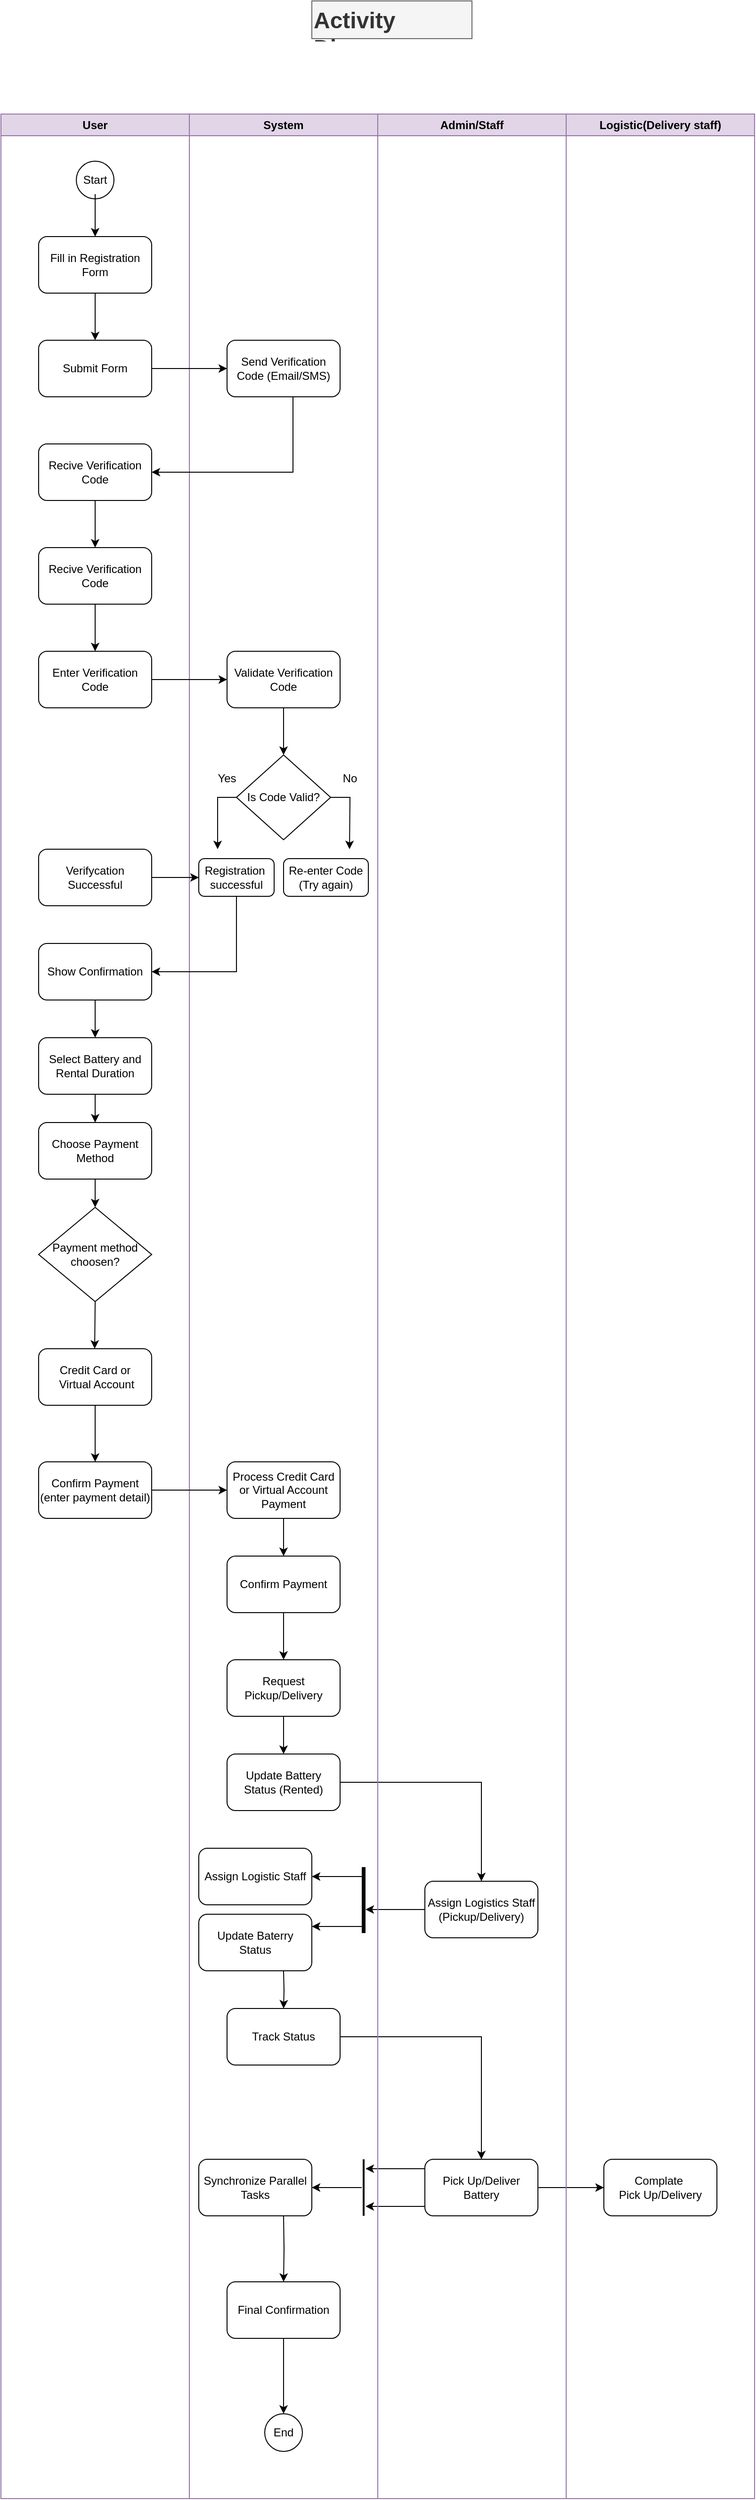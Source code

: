 <mxfile version="26.0.2">
  <diagram name="Page-1" id="RDRnv4vbCAi_AWVmZk8S">
    <mxGraphModel dx="1158" dy="689" grid="1" gridSize="10" guides="1" tooltips="1" connect="1" arrows="1" fold="1" page="1" pageScale="1" pageWidth="827" pageHeight="1169" math="0" shadow="0">
      <root>
        <mxCell id="0" />
        <mxCell id="1" parent="0" />
        <mxCell id="uGgYgPTr5N3JuMLt7G8x-1" value="User" style="swimlane;whiteSpace=wrap;html=1;fillColor=#e1d5e7;strokeColor=#9673a6;" vertex="1" parent="1">
          <mxGeometry x="10" y="220" width="200" height="2530" as="geometry" />
        </mxCell>
        <mxCell id="uGgYgPTr5N3JuMLt7G8x-2" value="Fill in Registration Form" style="rounded=1;whiteSpace=wrap;html=1;" vertex="1" parent="uGgYgPTr5N3JuMLt7G8x-1">
          <mxGeometry x="40" y="130" width="120" height="60" as="geometry" />
        </mxCell>
        <mxCell id="uGgYgPTr5N3JuMLt7G8x-9" value="" style="endArrow=classic;html=1;rounded=0;exitX=0.5;exitY=1;exitDx=0;exitDy=0;entryX=0.5;entryY=0;entryDx=0;entryDy=0;" edge="1" parent="uGgYgPTr5N3JuMLt7G8x-1" source="uGgYgPTr5N3JuMLt7G8x-2" target="uGgYgPTr5N3JuMLt7G8x-20">
          <mxGeometry width="50" height="50" relative="1" as="geometry">
            <mxPoint x="220" y="260" as="sourcePoint" />
            <mxPoint x="100" y="210" as="targetPoint" />
          </mxGeometry>
        </mxCell>
        <mxCell id="uGgYgPTr5N3JuMLt7G8x-11" value="" style="ellipse;whiteSpace=wrap;html=1;aspect=fixed;" vertex="1" parent="uGgYgPTr5N3JuMLt7G8x-1">
          <mxGeometry x="80" y="50" width="40" height="40" as="geometry" />
        </mxCell>
        <mxCell id="uGgYgPTr5N3JuMLt7G8x-20" value="Submit Form" style="rounded=1;whiteSpace=wrap;html=1;" vertex="1" parent="uGgYgPTr5N3JuMLt7G8x-1">
          <mxGeometry x="40" y="240" width="120" height="60" as="geometry" />
        </mxCell>
        <mxCell id="uGgYgPTr5N3JuMLt7G8x-21" style="edgeStyle=orthogonalEdgeStyle;rounded=0;orthogonalLoop=1;jettySize=auto;html=1;exitX=0.5;exitY=1;exitDx=0;exitDy=0;entryX=0.5;entryY=0;entryDx=0;entryDy=0;" edge="1" parent="uGgYgPTr5N3JuMLt7G8x-1" source="uGgYgPTr5N3JuMLt7G8x-12" target="uGgYgPTr5N3JuMLt7G8x-2">
          <mxGeometry relative="1" as="geometry" />
        </mxCell>
        <mxCell id="uGgYgPTr5N3JuMLt7G8x-12" value="Start" style="text;html=1;align=center;verticalAlign=middle;whiteSpace=wrap;rounded=0;" vertex="1" parent="uGgYgPTr5N3JuMLt7G8x-1">
          <mxGeometry x="70" y="55" width="60" height="30" as="geometry" />
        </mxCell>
        <mxCell id="uGgYgPTr5N3JuMLt7G8x-27" style="edgeStyle=orthogonalEdgeStyle;rounded=0;orthogonalLoop=1;jettySize=auto;html=1;exitX=0.5;exitY=1;exitDx=0;exitDy=0;entryX=0.5;entryY=0;entryDx=0;entryDy=0;" edge="1" parent="uGgYgPTr5N3JuMLt7G8x-1" source="uGgYgPTr5N3JuMLt7G8x-24" target="uGgYgPTr5N3JuMLt7G8x-23">
          <mxGeometry relative="1" as="geometry" />
        </mxCell>
        <mxCell id="uGgYgPTr5N3JuMLt7G8x-24" value="Recive Verification Code" style="rounded=1;whiteSpace=wrap;html=1;" vertex="1" parent="uGgYgPTr5N3JuMLt7G8x-1">
          <mxGeometry x="40" y="350" width="120" height="60" as="geometry" />
        </mxCell>
        <mxCell id="uGgYgPTr5N3JuMLt7G8x-33" style="edgeStyle=orthogonalEdgeStyle;rounded=0;orthogonalLoop=1;jettySize=auto;html=1;exitX=0.5;exitY=1;exitDx=0;exitDy=0;entryX=0.5;entryY=0;entryDx=0;entryDy=0;" edge="1" parent="uGgYgPTr5N3JuMLt7G8x-1" source="uGgYgPTr5N3JuMLt7G8x-23" target="uGgYgPTr5N3JuMLt7G8x-30">
          <mxGeometry relative="1" as="geometry" />
        </mxCell>
        <mxCell id="uGgYgPTr5N3JuMLt7G8x-23" value="&lt;span style=&quot;caret-color: rgb(0, 0, 0); color: rgb(0, 0, 0); font-family: Helvetica; font-size: 12px; font-style: normal; font-variant-caps: normal; font-weight: 400; letter-spacing: normal; orphans: auto; text-align: center; text-indent: 0px; text-transform: none; white-space: normal; widows: auto; word-spacing: 0px; -webkit-text-stroke-width: 0px; background-color: rgb(251, 251, 251); text-decoration: none; display: inline !important; float: none;&quot;&gt;Recive Verification Code&lt;/span&gt;" style="rounded=1;whiteSpace=wrap;html=1;" vertex="1" parent="uGgYgPTr5N3JuMLt7G8x-1">
          <mxGeometry x="40" y="460" width="120" height="60" as="geometry" />
        </mxCell>
        <mxCell id="uGgYgPTr5N3JuMLt7G8x-30" value="Enter Verification Code" style="rounded=1;whiteSpace=wrap;html=1;" vertex="1" parent="uGgYgPTr5N3JuMLt7G8x-1">
          <mxGeometry x="40" y="570" width="120" height="60" as="geometry" />
        </mxCell>
        <mxCell id="uGgYgPTr5N3JuMLt7G8x-54" value="Verifycation Successful" style="rounded=1;whiteSpace=wrap;html=1;" vertex="1" parent="uGgYgPTr5N3JuMLt7G8x-1">
          <mxGeometry x="40" y="780" width="120" height="60" as="geometry" />
        </mxCell>
        <mxCell id="uGgYgPTr5N3JuMLt7G8x-72" style="edgeStyle=orthogonalEdgeStyle;rounded=0;orthogonalLoop=1;jettySize=auto;html=1;exitX=0.5;exitY=1;exitDx=0;exitDy=0;entryX=0.5;entryY=0;entryDx=0;entryDy=0;" edge="1" parent="uGgYgPTr5N3JuMLt7G8x-1" source="uGgYgPTr5N3JuMLt7G8x-59" target="uGgYgPTr5N3JuMLt7G8x-63">
          <mxGeometry relative="1" as="geometry" />
        </mxCell>
        <mxCell id="uGgYgPTr5N3JuMLt7G8x-59" value="Show Confirmation" style="rounded=1;whiteSpace=wrap;html=1;" vertex="1" parent="uGgYgPTr5N3JuMLt7G8x-1">
          <mxGeometry x="40" y="880" width="120" height="60" as="geometry" />
        </mxCell>
        <mxCell id="uGgYgPTr5N3JuMLt7G8x-63" value="Select Battery and Rental Duration" style="rounded=1;whiteSpace=wrap;html=1;" vertex="1" parent="uGgYgPTr5N3JuMLt7G8x-1">
          <mxGeometry x="40" y="980" width="120" height="60" as="geometry" />
        </mxCell>
        <mxCell id="uGgYgPTr5N3JuMLt7G8x-64" value="Choose Payment Method" style="rounded=1;whiteSpace=wrap;html=1;" vertex="1" parent="uGgYgPTr5N3JuMLt7G8x-1">
          <mxGeometry x="40" y="1070" width="120" height="60" as="geometry" />
        </mxCell>
        <mxCell id="uGgYgPTr5N3JuMLt7G8x-65" value="Payment method choosen?" style="rhombus;whiteSpace=wrap;html=1;" vertex="1" parent="uGgYgPTr5N3JuMLt7G8x-1">
          <mxGeometry x="40" y="1160" width="120" height="100" as="geometry" />
        </mxCell>
        <mxCell id="uGgYgPTr5N3JuMLt7G8x-66" value="Credit Card or&lt;div&gt;&amp;nbsp;Virtual Account&lt;/div&gt;" style="rounded=1;whiteSpace=wrap;html=1;" vertex="1" parent="uGgYgPTr5N3JuMLt7G8x-1">
          <mxGeometry x="40" y="1310" width="120" height="60" as="geometry" />
        </mxCell>
        <mxCell id="uGgYgPTr5N3JuMLt7G8x-67" value="" style="endArrow=classic;html=1;rounded=0;exitX=0.5;exitY=1;exitDx=0;exitDy=0;" edge="1" parent="uGgYgPTr5N3JuMLt7G8x-1" source="uGgYgPTr5N3JuMLt7G8x-65">
          <mxGeometry width="50" height="50" relative="1" as="geometry">
            <mxPoint x="130" y="1280" as="sourcePoint" />
            <mxPoint x="99.5" y="1310" as="targetPoint" />
          </mxGeometry>
        </mxCell>
        <mxCell id="uGgYgPTr5N3JuMLt7G8x-68" value="" style="endArrow=classic;html=1;rounded=0;exitX=0.5;exitY=1;exitDx=0;exitDy=0;" edge="1" parent="uGgYgPTr5N3JuMLt7G8x-1" source="uGgYgPTr5N3JuMLt7G8x-66">
          <mxGeometry width="50" height="50" relative="1" as="geometry">
            <mxPoint x="70" y="1440" as="sourcePoint" />
            <mxPoint x="100" y="1430" as="targetPoint" />
          </mxGeometry>
        </mxCell>
        <mxCell id="uGgYgPTr5N3JuMLt7G8x-69" value="Confirm Payment&lt;div&gt;(enter payment detail)&lt;/div&gt;" style="rounded=1;whiteSpace=wrap;html=1;" vertex="1" parent="uGgYgPTr5N3JuMLt7G8x-1">
          <mxGeometry x="40" y="1430" width="120" height="60" as="geometry" />
        </mxCell>
        <mxCell id="uGgYgPTr5N3JuMLt7G8x-70" value="" style="endArrow=classic;html=1;rounded=0;exitX=0.5;exitY=1;exitDx=0;exitDy=0;entryX=0.5;entryY=0;entryDx=0;entryDy=0;" edge="1" parent="uGgYgPTr5N3JuMLt7G8x-1" source="uGgYgPTr5N3JuMLt7G8x-63" target="uGgYgPTr5N3JuMLt7G8x-64">
          <mxGeometry width="50" height="50" relative="1" as="geometry">
            <mxPoint x="220" y="1120" as="sourcePoint" />
            <mxPoint x="270" y="1070" as="targetPoint" />
          </mxGeometry>
        </mxCell>
        <mxCell id="uGgYgPTr5N3JuMLt7G8x-71" value="" style="endArrow=classic;html=1;rounded=0;exitX=0.5;exitY=1;exitDx=0;exitDy=0;entryX=0.5;entryY=0;entryDx=0;entryDy=0;" edge="1" parent="uGgYgPTr5N3JuMLt7G8x-1" source="uGgYgPTr5N3JuMLt7G8x-64" target="uGgYgPTr5N3JuMLt7G8x-65">
          <mxGeometry width="50" height="50" relative="1" as="geometry">
            <mxPoint x="100" y="1140" as="sourcePoint" />
            <mxPoint x="270" y="1070" as="targetPoint" />
          </mxGeometry>
        </mxCell>
        <mxCell id="uGgYgPTr5N3JuMLt7G8x-13" value="System" style="swimlane;whiteSpace=wrap;html=1;fillColor=#e1d5e7;strokeColor=#9673a6;" vertex="1" parent="1">
          <mxGeometry x="210" y="220" width="200" height="2530" as="geometry" />
        </mxCell>
        <mxCell id="uGgYgPTr5N3JuMLt7G8x-22" value="Send Verification Code (Email/SMS)" style="rounded=1;whiteSpace=wrap;html=1;" vertex="1" parent="uGgYgPTr5N3JuMLt7G8x-13">
          <mxGeometry x="40" y="240" width="120" height="60" as="geometry" />
        </mxCell>
        <mxCell id="uGgYgPTr5N3JuMLt7G8x-35" style="edgeStyle=orthogonalEdgeStyle;rounded=0;orthogonalLoop=1;jettySize=auto;html=1;exitX=0.5;exitY=1;exitDx=0;exitDy=0;entryX=0.5;entryY=0;entryDx=0;entryDy=0;" edge="1" parent="uGgYgPTr5N3JuMLt7G8x-13" source="uGgYgPTr5N3JuMLt7G8x-31" target="uGgYgPTr5N3JuMLt7G8x-34">
          <mxGeometry relative="1" as="geometry" />
        </mxCell>
        <mxCell id="uGgYgPTr5N3JuMLt7G8x-31" value="Validate Verification Code" style="rounded=1;whiteSpace=wrap;html=1;" vertex="1" parent="uGgYgPTr5N3JuMLt7G8x-13">
          <mxGeometry x="40" y="570" width="120" height="60" as="geometry" />
        </mxCell>
        <mxCell id="uGgYgPTr5N3JuMLt7G8x-36" style="edgeStyle=orthogonalEdgeStyle;rounded=0;orthogonalLoop=1;jettySize=auto;html=1;exitX=1;exitY=0.5;exitDx=0;exitDy=0;" edge="1" parent="uGgYgPTr5N3JuMLt7G8x-13" source="uGgYgPTr5N3JuMLt7G8x-34">
          <mxGeometry relative="1" as="geometry">
            <mxPoint x="170" y="780" as="targetPoint" />
          </mxGeometry>
        </mxCell>
        <mxCell id="uGgYgPTr5N3JuMLt7G8x-38" style="edgeStyle=orthogonalEdgeStyle;rounded=0;orthogonalLoop=1;jettySize=auto;html=1;exitX=0;exitY=0.5;exitDx=0;exitDy=0;" edge="1" parent="uGgYgPTr5N3JuMLt7G8x-13" source="uGgYgPTr5N3JuMLt7G8x-34">
          <mxGeometry relative="1" as="geometry">
            <mxPoint x="30" y="780" as="targetPoint" />
            <Array as="points">
              <mxPoint x="30" y="725" />
            </Array>
          </mxGeometry>
        </mxCell>
        <mxCell id="uGgYgPTr5N3JuMLt7G8x-34" value="Is Code Valid?" style="rhombus;whiteSpace=wrap;html=1;" vertex="1" parent="uGgYgPTr5N3JuMLt7G8x-13">
          <mxGeometry x="50" y="680" width="100" height="90" as="geometry" />
        </mxCell>
        <mxCell id="uGgYgPTr5N3JuMLt7G8x-39" value="Yes" style="text;html=1;align=center;verticalAlign=middle;whiteSpace=wrap;rounded=0;" vertex="1" parent="uGgYgPTr5N3JuMLt7G8x-13">
          <mxGeometry x="10" y="690" width="60" height="30" as="geometry" />
        </mxCell>
        <mxCell id="uGgYgPTr5N3JuMLt7G8x-40" value="No" style="text;html=1;align=center;verticalAlign=middle;resizable=0;points=[];autosize=1;strokeColor=none;fillColor=none;" vertex="1" parent="uGgYgPTr5N3JuMLt7G8x-13">
          <mxGeometry x="150" y="690" width="40" height="30" as="geometry" />
        </mxCell>
        <mxCell id="uGgYgPTr5N3JuMLt7G8x-41" value="Registration&amp;nbsp;&lt;div&gt;successful&lt;/div&gt;" style="rounded=1;whiteSpace=wrap;html=1;" vertex="1" parent="uGgYgPTr5N3JuMLt7G8x-13">
          <mxGeometry x="10" y="790" width="80" height="40" as="geometry" />
        </mxCell>
        <mxCell id="uGgYgPTr5N3JuMLt7G8x-52" value="Re-enter Code (Try again)" style="rounded=1;whiteSpace=wrap;html=1;" vertex="1" parent="uGgYgPTr5N3JuMLt7G8x-13">
          <mxGeometry x="100" y="790" width="90" height="40" as="geometry" />
        </mxCell>
        <mxCell id="uGgYgPTr5N3JuMLt7G8x-73" style="edgeStyle=orthogonalEdgeStyle;rounded=0;orthogonalLoop=1;jettySize=auto;html=1;exitX=0.5;exitY=1;exitDx=0;exitDy=0;entryX=0.5;entryY=0;entryDx=0;entryDy=0;" edge="1" parent="uGgYgPTr5N3JuMLt7G8x-13" source="uGgYgPTr5N3JuMLt7G8x-74" target="uGgYgPTr5N3JuMLt7G8x-78">
          <mxGeometry relative="1" as="geometry" />
        </mxCell>
        <mxCell id="uGgYgPTr5N3JuMLt7G8x-74" value="Process Credit Card or Virtual Account&lt;div&gt;Payment&lt;/div&gt;" style="rounded=1;whiteSpace=wrap;html=1;" vertex="1" parent="uGgYgPTr5N3JuMLt7G8x-13">
          <mxGeometry x="40" y="1430" width="120" height="60" as="geometry" />
        </mxCell>
        <mxCell id="uGgYgPTr5N3JuMLt7G8x-75" style="edgeStyle=orthogonalEdgeStyle;rounded=0;orthogonalLoop=1;jettySize=auto;html=1;exitX=0.5;exitY=1;exitDx=0;exitDy=0;entryX=0.5;entryY=0;entryDx=0;entryDy=0;" edge="1" parent="uGgYgPTr5N3JuMLt7G8x-13" source="uGgYgPTr5N3JuMLt7G8x-76" target="uGgYgPTr5N3JuMLt7G8x-79">
          <mxGeometry relative="1" as="geometry" />
        </mxCell>
        <mxCell id="uGgYgPTr5N3JuMLt7G8x-76" value="Request Pickup/Delivery" style="rounded=1;whiteSpace=wrap;html=1;" vertex="1" parent="uGgYgPTr5N3JuMLt7G8x-13">
          <mxGeometry x="40" y="1640" width="120" height="60" as="geometry" />
        </mxCell>
        <mxCell id="uGgYgPTr5N3JuMLt7G8x-77" style="edgeStyle=orthogonalEdgeStyle;rounded=0;orthogonalLoop=1;jettySize=auto;html=1;exitX=0.5;exitY=1;exitDx=0;exitDy=0;" edge="1" parent="uGgYgPTr5N3JuMLt7G8x-13" source="uGgYgPTr5N3JuMLt7G8x-78" target="uGgYgPTr5N3JuMLt7G8x-76">
          <mxGeometry relative="1" as="geometry" />
        </mxCell>
        <mxCell id="uGgYgPTr5N3JuMLt7G8x-78" value="Confirm Payment" style="rounded=1;whiteSpace=wrap;html=1;" vertex="1" parent="uGgYgPTr5N3JuMLt7G8x-13">
          <mxGeometry x="40" y="1530" width="120" height="60" as="geometry" />
        </mxCell>
        <mxCell id="uGgYgPTr5N3JuMLt7G8x-79" value="Update Battery&lt;div&gt;Status (Rented)&lt;/div&gt;" style="rounded=1;whiteSpace=wrap;html=1;" vertex="1" parent="uGgYgPTr5N3JuMLt7G8x-13">
          <mxGeometry x="40" y="1740" width="120" height="60" as="geometry" />
        </mxCell>
        <mxCell id="uGgYgPTr5N3JuMLt7G8x-80" value="" style="line;strokeWidth=4;html=1;perimeter=backbonePerimeter;points=[];outlineConnect=0;rotation=90;" vertex="1" parent="uGgYgPTr5N3JuMLt7G8x-13">
          <mxGeometry x="150" y="1890" width="70" height="10" as="geometry" />
        </mxCell>
        <mxCell id="uGgYgPTr5N3JuMLt7G8x-81" value="" style="endArrow=classic;html=1;rounded=0;" edge="1" parent="uGgYgPTr5N3JuMLt7G8x-13" source="uGgYgPTr5N3JuMLt7G8x-80">
          <mxGeometry width="50" height="50" relative="1" as="geometry">
            <mxPoint x="120" y="1840" as="sourcePoint" />
            <mxPoint x="130" y="1870" as="targetPoint" />
          </mxGeometry>
        </mxCell>
        <mxCell id="uGgYgPTr5N3JuMLt7G8x-82" value="" style="endArrow=classic;html=1;rounded=0;exitX=0.9;exitY=0.6;exitDx=0;exitDy=0;exitPerimeter=0;" edge="1" parent="uGgYgPTr5N3JuMLt7G8x-13" source="uGgYgPTr5N3JuMLt7G8x-80">
          <mxGeometry width="50" height="50" relative="1" as="geometry">
            <mxPoint x="80" y="1920" as="sourcePoint" />
            <mxPoint x="130" y="1923" as="targetPoint" />
          </mxGeometry>
        </mxCell>
        <mxCell id="uGgYgPTr5N3JuMLt7G8x-83" style="edgeStyle=orthogonalEdgeStyle;rounded=0;orthogonalLoop=1;jettySize=auto;html=1;exitX=0.75;exitY=1;exitDx=0;exitDy=0;entryX=0.5;entryY=0;entryDx=0;entryDy=0;" edge="1" parent="uGgYgPTr5N3JuMLt7G8x-13" target="uGgYgPTr5N3JuMLt7G8x-84">
          <mxGeometry relative="1" as="geometry">
            <mxPoint x="100" y="1970" as="sourcePoint" />
          </mxGeometry>
        </mxCell>
        <mxCell id="uGgYgPTr5N3JuMLt7G8x-84" value="Track Status" style="rounded=1;whiteSpace=wrap;html=1;" vertex="1" parent="uGgYgPTr5N3JuMLt7G8x-13">
          <mxGeometry x="40" y="2010" width="120" height="60" as="geometry" />
        </mxCell>
        <mxCell id="uGgYgPTr5N3JuMLt7G8x-86" value="" style="endArrow=classic;html=1;rounded=0;exitX=0.9;exitY=0.6;exitDx=0;exitDy=0;exitPerimeter=0;" edge="1" parent="uGgYgPTr5N3JuMLt7G8x-13">
          <mxGeometry width="50" height="50" relative="1" as="geometry">
            <mxPoint x="183" y="2200" as="sourcePoint" />
            <mxPoint x="130" y="2200" as="targetPoint" />
            <Array as="points">
              <mxPoint x="170" y="2200" />
            </Array>
          </mxGeometry>
        </mxCell>
        <mxCell id="uGgYgPTr5N3JuMLt7G8x-87" style="edgeStyle=orthogonalEdgeStyle;rounded=0;orthogonalLoop=1;jettySize=auto;html=1;exitX=0.75;exitY=1;exitDx=0;exitDy=0;entryX=0.5;entryY=0;entryDx=0;entryDy=0;" edge="1" parent="uGgYgPTr5N3JuMLt7G8x-13" target="uGgYgPTr5N3JuMLt7G8x-89">
          <mxGeometry relative="1" as="geometry">
            <mxPoint x="100" y="2230" as="sourcePoint" />
          </mxGeometry>
        </mxCell>
        <mxCell id="uGgYgPTr5N3JuMLt7G8x-88" style="edgeStyle=orthogonalEdgeStyle;rounded=0;orthogonalLoop=1;jettySize=auto;html=1;exitX=0.5;exitY=1;exitDx=0;exitDy=0;" edge="1" parent="uGgYgPTr5N3JuMLt7G8x-13" source="uGgYgPTr5N3JuMLt7G8x-89" target="uGgYgPTr5N3JuMLt7G8x-90">
          <mxGeometry relative="1" as="geometry" />
        </mxCell>
        <mxCell id="uGgYgPTr5N3JuMLt7G8x-89" value="Final Confirmation" style="rounded=1;whiteSpace=wrap;html=1;" vertex="1" parent="uGgYgPTr5N3JuMLt7G8x-13">
          <mxGeometry x="40" y="2300" width="120" height="60" as="geometry" />
        </mxCell>
        <mxCell id="uGgYgPTr5N3JuMLt7G8x-90" value="End" style="ellipse;whiteSpace=wrap;html=1;aspect=fixed;" vertex="1" parent="uGgYgPTr5N3JuMLt7G8x-13">
          <mxGeometry x="80" y="2440" width="40" height="40" as="geometry" />
        </mxCell>
        <mxCell id="uGgYgPTr5N3JuMLt7G8x-91" value="Assign Logistics Staff&lt;div&gt;(Pickup/Delivery)&lt;/div&gt;" style="rounded=1;whiteSpace=wrap;html=1;" vertex="1" parent="uGgYgPTr5N3JuMLt7G8x-13">
          <mxGeometry x="250" y="1875" width="120" height="60" as="geometry" />
        </mxCell>
        <mxCell id="uGgYgPTr5N3JuMLt7G8x-92" value="Pick Up/Deliver Battery" style="rounded=1;whiteSpace=wrap;html=1;" vertex="1" parent="uGgYgPTr5N3JuMLt7G8x-13">
          <mxGeometry x="250" y="2170" width="120" height="60" as="geometry" />
        </mxCell>
        <mxCell id="uGgYgPTr5N3JuMLt7G8x-93" value="" style="endArrow=classic;html=1;rounded=0;exitX=0.9;exitY=0.6;exitDx=0;exitDy=0;exitPerimeter=0;" edge="1" parent="uGgYgPTr5N3JuMLt7G8x-13">
          <mxGeometry width="50" height="50" relative="1" as="geometry">
            <mxPoint x="250" y="2220" as="sourcePoint" />
            <mxPoint x="187.0" y="2220" as="targetPoint" />
          </mxGeometry>
        </mxCell>
        <mxCell id="uGgYgPTr5N3JuMLt7G8x-94" value="" style="endArrow=classic;html=1;rounded=0;" edge="1" parent="uGgYgPTr5N3JuMLt7G8x-13">
          <mxGeometry width="50" height="50" relative="1" as="geometry">
            <mxPoint x="250" y="2180" as="sourcePoint" />
            <mxPoint x="187.0" y="2180" as="targetPoint" />
          </mxGeometry>
        </mxCell>
        <mxCell id="uGgYgPTr5N3JuMLt7G8x-95" value="Complate&amp;nbsp;&lt;div&gt;Pick Up/Delivery&lt;/div&gt;" style="rounded=1;whiteSpace=wrap;html=1;" vertex="1" parent="uGgYgPTr5N3JuMLt7G8x-13">
          <mxGeometry x="440" y="2170" width="120" height="60" as="geometry" />
        </mxCell>
        <mxCell id="uGgYgPTr5N3JuMLt7G8x-96" style="edgeStyle=orthogonalEdgeStyle;rounded=0;orthogonalLoop=1;jettySize=auto;html=1;exitX=1;exitY=0.5;exitDx=0;exitDy=0;entryX=0.5;entryY=0;entryDx=0;entryDy=0;" edge="1" parent="uGgYgPTr5N3JuMLt7G8x-13" source="uGgYgPTr5N3JuMLt7G8x-79" target="uGgYgPTr5N3JuMLt7G8x-91">
          <mxGeometry relative="1" as="geometry">
            <mxPoint x="320" y="1770" as="targetPoint" />
          </mxGeometry>
        </mxCell>
        <mxCell id="uGgYgPTr5N3JuMLt7G8x-97" value="" style="endArrow=classic;html=1;rounded=0;exitX=0;exitY=0.5;exitDx=0;exitDy=0;" edge="1" parent="uGgYgPTr5N3JuMLt7G8x-13" source="uGgYgPTr5N3JuMLt7G8x-91" target="uGgYgPTr5N3JuMLt7G8x-80">
          <mxGeometry width="50" height="50" relative="1" as="geometry">
            <mxPoint x="120" y="1880" as="sourcePoint" />
            <mxPoint x="190" y="1860" as="targetPoint" />
          </mxGeometry>
        </mxCell>
        <mxCell id="uGgYgPTr5N3JuMLt7G8x-98" style="edgeStyle=orthogonalEdgeStyle;rounded=0;orthogonalLoop=1;jettySize=auto;html=1;exitX=1;exitY=0.5;exitDx=0;exitDy=0;entryX=0.5;entryY=0;entryDx=0;entryDy=0;" edge="1" parent="uGgYgPTr5N3JuMLt7G8x-13" source="uGgYgPTr5N3JuMLt7G8x-84" target="uGgYgPTr5N3JuMLt7G8x-92">
          <mxGeometry relative="1" as="geometry">
            <mxPoint x="310" y="2040" as="targetPoint" />
          </mxGeometry>
        </mxCell>
        <mxCell id="uGgYgPTr5N3JuMLt7G8x-99" style="edgeStyle=orthogonalEdgeStyle;rounded=0;orthogonalLoop=1;jettySize=auto;html=1;exitX=1;exitY=0.5;exitDx=0;exitDy=0;entryX=0;entryY=0.5;entryDx=0;entryDy=0;" edge="1" parent="uGgYgPTr5N3JuMLt7G8x-13" source="uGgYgPTr5N3JuMLt7G8x-92" target="uGgYgPTr5N3JuMLt7G8x-95">
          <mxGeometry relative="1" as="geometry" />
        </mxCell>
        <mxCell id="uGgYgPTr5N3JuMLt7G8x-100" value="" style="line;strokeWidth=2;html=1;rotation=90;" vertex="1" parent="uGgYgPTr5N3JuMLt7G8x-13">
          <mxGeometry x="155" y="2195" width="60" height="10" as="geometry" />
        </mxCell>
        <mxCell id="uGgYgPTr5N3JuMLt7G8x-102" value="Assign Logistic Staff" style="rounded=1;whiteSpace=wrap;html=1;" vertex="1" parent="uGgYgPTr5N3JuMLt7G8x-13">
          <mxGeometry x="10" y="1840" width="120" height="60" as="geometry" />
        </mxCell>
        <mxCell id="uGgYgPTr5N3JuMLt7G8x-145" value="Update Baterry Status" style="rounded=1;whiteSpace=wrap;html=1;" vertex="1" parent="uGgYgPTr5N3JuMLt7G8x-13">
          <mxGeometry x="10" y="1910" width="120" height="60" as="geometry" />
        </mxCell>
        <mxCell id="uGgYgPTr5N3JuMLt7G8x-146" value="Synchronize Parallel Tasks" style="rounded=1;whiteSpace=wrap;html=1;" vertex="1" parent="uGgYgPTr5N3JuMLt7G8x-13">
          <mxGeometry x="10" y="2170" width="120" height="60" as="geometry" />
        </mxCell>
        <mxCell id="uGgYgPTr5N3JuMLt7G8x-18" value="Admin/Staff" style="swimlane;whiteSpace=wrap;html=1;fillColor=#e1d5e7;strokeColor=#9673a6;" vertex="1" parent="1">
          <mxGeometry x="410" y="220" width="200" height="2530" as="geometry" />
        </mxCell>
        <mxCell id="uGgYgPTr5N3JuMLt7G8x-19" value="Logistic(Delivery staff)" style="swimlane;whiteSpace=wrap;html=1;fillColor=#e1d5e7;strokeColor=#9673a6;" vertex="1" parent="1">
          <mxGeometry x="610" y="220" width="200" height="2530" as="geometry" />
        </mxCell>
        <mxCell id="uGgYgPTr5N3JuMLt7G8x-25" style="edgeStyle=orthogonalEdgeStyle;rounded=0;orthogonalLoop=1;jettySize=auto;html=1;exitX=1;exitY=0.5;exitDx=0;exitDy=0;entryX=0;entryY=0.5;entryDx=0;entryDy=0;" edge="1" parent="1" source="uGgYgPTr5N3JuMLt7G8x-20" target="uGgYgPTr5N3JuMLt7G8x-22">
          <mxGeometry relative="1" as="geometry" />
        </mxCell>
        <mxCell id="uGgYgPTr5N3JuMLt7G8x-26" style="edgeStyle=orthogonalEdgeStyle;rounded=0;orthogonalLoop=1;jettySize=auto;html=1;exitX=0.5;exitY=1;exitDx=0;exitDy=0;entryX=1;entryY=0.5;entryDx=0;entryDy=0;" edge="1" parent="1" source="uGgYgPTr5N3JuMLt7G8x-22" target="uGgYgPTr5N3JuMLt7G8x-24">
          <mxGeometry relative="1" as="geometry">
            <mxPoint x="180.0" y="607.38" as="targetPoint" />
            <mxPoint x="318.68" y="520" as="sourcePoint" />
            <Array as="points">
              <mxPoint x="320" y="520" />
              <mxPoint x="320" y="600" />
            </Array>
          </mxGeometry>
        </mxCell>
        <mxCell id="uGgYgPTr5N3JuMLt7G8x-32" style="edgeStyle=orthogonalEdgeStyle;rounded=0;orthogonalLoop=1;jettySize=auto;html=1;exitX=1;exitY=0.5;exitDx=0;exitDy=0;entryX=0;entryY=0.5;entryDx=0;entryDy=0;" edge="1" parent="1" source="uGgYgPTr5N3JuMLt7G8x-30" target="uGgYgPTr5N3JuMLt7G8x-31">
          <mxGeometry relative="1" as="geometry" />
        </mxCell>
        <mxCell id="uGgYgPTr5N3JuMLt7G8x-60" style="edgeStyle=orthogonalEdgeStyle;rounded=0;orthogonalLoop=1;jettySize=auto;html=1;exitX=1;exitY=0.5;exitDx=0;exitDy=0;entryX=0;entryY=0.5;entryDx=0;entryDy=0;" edge="1" parent="1" source="uGgYgPTr5N3JuMLt7G8x-54" target="uGgYgPTr5N3JuMLt7G8x-41">
          <mxGeometry relative="1" as="geometry" />
        </mxCell>
        <mxCell id="uGgYgPTr5N3JuMLt7G8x-61" style="edgeStyle=orthogonalEdgeStyle;rounded=0;orthogonalLoop=1;jettySize=auto;html=1;exitX=0.5;exitY=1;exitDx=0;exitDy=0;entryX=1;entryY=0.5;entryDx=0;entryDy=0;" edge="1" parent="1" source="uGgYgPTr5N3JuMLt7G8x-41" target="uGgYgPTr5N3JuMLt7G8x-59">
          <mxGeometry relative="1" as="geometry">
            <mxPoint x="259.737" y="1130" as="targetPoint" />
          </mxGeometry>
        </mxCell>
        <mxCell id="uGgYgPTr5N3JuMLt7G8x-143" style="edgeStyle=orthogonalEdgeStyle;rounded=0;orthogonalLoop=1;jettySize=auto;html=1;exitX=1;exitY=0.5;exitDx=0;exitDy=0;entryX=0;entryY=0.5;entryDx=0;entryDy=0;" edge="1" parent="1" source="uGgYgPTr5N3JuMLt7G8x-69" target="uGgYgPTr5N3JuMLt7G8x-74">
          <mxGeometry relative="1" as="geometry" />
        </mxCell>
        <mxCell id="uGgYgPTr5N3JuMLt7G8x-147" value="&lt;h1 style=&quot;margin-top: 0px;&quot;&gt;Activity Diagram&lt;/h1&gt;" style="text;html=1;whiteSpace=wrap;overflow=hidden;rounded=0;fillColor=#f5f5f5;fontColor=#333333;strokeColor=#666666;" vertex="1" parent="1">
          <mxGeometry x="340" y="100" width="170" height="40" as="geometry" />
        </mxCell>
      </root>
    </mxGraphModel>
  </diagram>
</mxfile>
